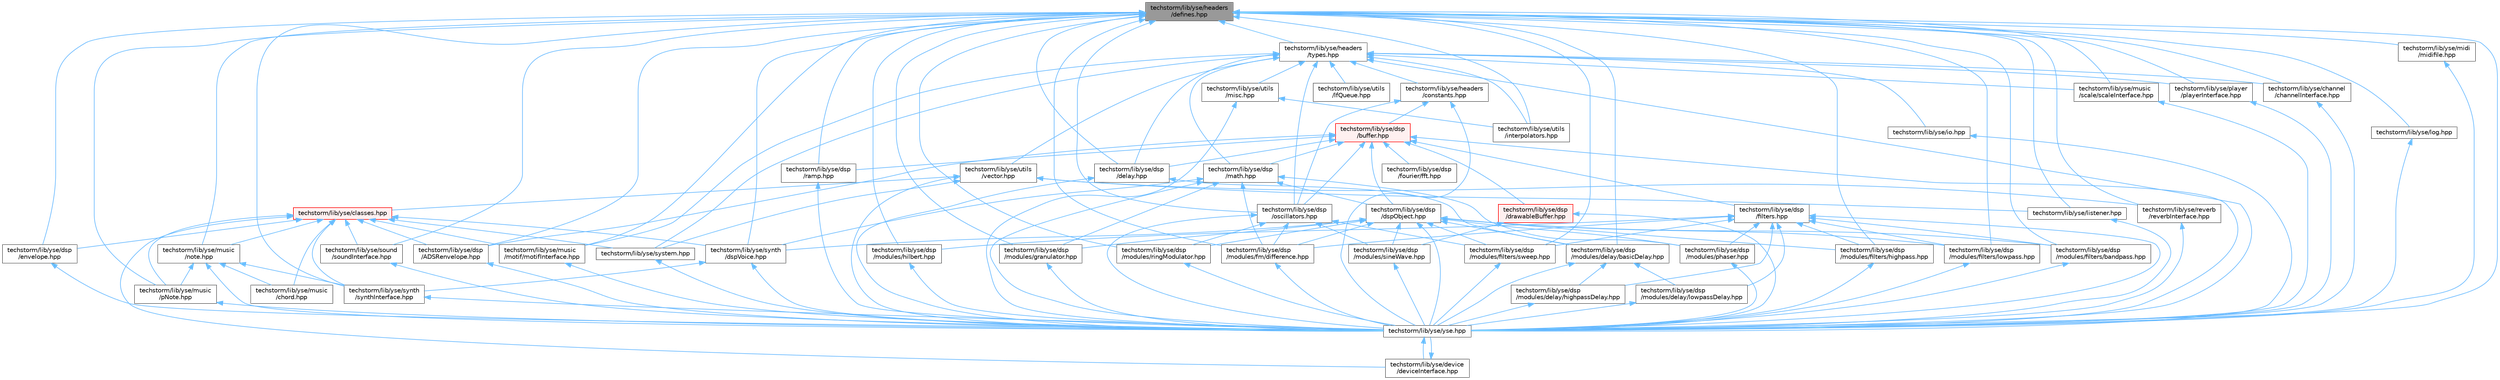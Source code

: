 digraph "techstorm/lib/yse/headers/defines.hpp"
{
 // LATEX_PDF_SIZE
  bgcolor="transparent";
  edge [fontname=Helvetica,fontsize=10,labelfontname=Helvetica,labelfontsize=10];
  node [fontname=Helvetica,fontsize=10,shape=box,height=0.2,width=0.4];
  Node1 [id="Node000001",label="techstorm/lib/yse/headers\l/defines.hpp",height=0.2,width=0.4,color="gray40", fillcolor="grey60", style="filled", fontcolor="black",tooltip=" "];
  Node1 -> Node2 [id="edge1_Node000001_Node000002",dir="back",color="steelblue1",style="solid",tooltip=" "];
  Node2 [id="Node000002",label="techstorm/lib/yse/channel\l/channelInterface.hpp",height=0.2,width=0.4,color="grey40", fillcolor="white", style="filled",URL="$channel_interface_8hpp.html",tooltip=" "];
  Node2 -> Node3 [id="edge2_Node000002_Node000003",dir="back",color="steelblue1",style="solid",tooltip=" "];
  Node3 [id="Node000003",label="techstorm/lib/yse/yse.hpp",height=0.2,width=0.4,color="grey40", fillcolor="white", style="filled",URL="$yse_8hpp.html",tooltip=" "];
  Node3 -> Node4 [id="edge3_Node000003_Node000004",dir="back",color="steelblue1",style="solid",tooltip=" "];
  Node4 [id="Node000004",label="techstorm/lib/yse/device\l/deviceInterface.hpp",height=0.2,width=0.4,color="grey40", fillcolor="white", style="filled",URL="$device_interface_8hpp.html",tooltip=" "];
  Node4 -> Node3 [id="edge4_Node000004_Node000003",dir="back",color="steelblue1",style="solid",tooltip=" "];
  Node1 -> Node5 [id="edge5_Node000001_Node000005",dir="back",color="steelblue1",style="solid",tooltip=" "];
  Node5 [id="Node000005",label="techstorm/lib/yse/dsp\l/ADSRenvelope.hpp",height=0.2,width=0.4,color="grey40", fillcolor="white", style="filled",URL="$_a_d_s_renvelope_8hpp.html",tooltip=" "];
  Node5 -> Node3 [id="edge6_Node000005_Node000003",dir="back",color="steelblue1",style="solid",tooltip=" "];
  Node1 -> Node6 [id="edge7_Node000001_Node000006",dir="back",color="steelblue1",style="solid",tooltip=" "];
  Node6 [id="Node000006",label="techstorm/lib/yse/dsp\l/delay.hpp",height=0.2,width=0.4,color="grey40", fillcolor="white", style="filled",URL="$delay_8hpp.html",tooltip=" "];
  Node6 -> Node7 [id="edge8_Node000006_Node000007",dir="back",color="steelblue1",style="solid",tooltip=" "];
  Node7 [id="Node000007",label="techstorm/lib/yse/dsp\l/modules/delay/basicDelay.hpp",height=0.2,width=0.4,color="grey40", fillcolor="white", style="filled",URL="$basic_delay_8hpp.html",tooltip=" "];
  Node7 -> Node8 [id="edge9_Node000007_Node000008",dir="back",color="steelblue1",style="solid",tooltip=" "];
  Node8 [id="Node000008",label="techstorm/lib/yse/dsp\l/modules/delay/highpassDelay.hpp",height=0.2,width=0.4,color="grey40", fillcolor="white", style="filled",URL="$highpass_delay_8hpp.html",tooltip=" "];
  Node8 -> Node3 [id="edge10_Node000008_Node000003",dir="back",color="steelblue1",style="solid",tooltip=" "];
  Node7 -> Node9 [id="edge11_Node000007_Node000009",dir="back",color="steelblue1",style="solid",tooltip=" "];
  Node9 [id="Node000009",label="techstorm/lib/yse/dsp\l/modules/delay/lowpassDelay.hpp",height=0.2,width=0.4,color="grey40", fillcolor="white", style="filled",URL="$lowpass_delay_8hpp.html",tooltip=" "];
  Node9 -> Node3 [id="edge12_Node000009_Node000003",dir="back",color="steelblue1",style="solid",tooltip=" "];
  Node7 -> Node3 [id="edge13_Node000007_Node000003",dir="back",color="steelblue1",style="solid",tooltip=" "];
  Node6 -> Node3 [id="edge14_Node000006_Node000003",dir="back",color="steelblue1",style="solid",tooltip=" "];
  Node1 -> Node10 [id="edge15_Node000001_Node000010",dir="back",color="steelblue1",style="solid",tooltip=" "];
  Node10 [id="Node000010",label="techstorm/lib/yse/dsp\l/envelope.hpp",height=0.2,width=0.4,color="grey40", fillcolor="white", style="filled",URL="$envelope_8hpp.html",tooltip=" "];
  Node10 -> Node3 [id="edge16_Node000010_Node000003",dir="back",color="steelblue1",style="solid",tooltip=" "];
  Node1 -> Node7 [id="edge17_Node000001_Node000007",dir="back",color="steelblue1",style="solid",tooltip=" "];
  Node1 -> Node11 [id="edge18_Node000001_Node000011",dir="back",color="steelblue1",style="solid",tooltip=" "];
  Node11 [id="Node000011",label="techstorm/lib/yse/dsp\l/modules/filters/bandpass.hpp",height=0.2,width=0.4,color="grey40", fillcolor="white", style="filled",URL="$bandpass_8hpp.html",tooltip=" "];
  Node11 -> Node3 [id="edge19_Node000011_Node000003",dir="back",color="steelblue1",style="solid",tooltip=" "];
  Node1 -> Node12 [id="edge20_Node000001_Node000012",dir="back",color="steelblue1",style="solid",tooltip=" "];
  Node12 [id="Node000012",label="techstorm/lib/yse/dsp\l/modules/filters/highpass.hpp",height=0.2,width=0.4,color="grey40", fillcolor="white", style="filled",URL="$highpass_8hpp.html",tooltip=" "];
  Node12 -> Node3 [id="edge21_Node000012_Node000003",dir="back",color="steelblue1",style="solid",tooltip=" "];
  Node1 -> Node13 [id="edge22_Node000001_Node000013",dir="back",color="steelblue1",style="solid",tooltip=" "];
  Node13 [id="Node000013",label="techstorm/lib/yse/dsp\l/modules/filters/lowpass.hpp",height=0.2,width=0.4,color="grey40", fillcolor="white", style="filled",URL="$lowpass_8hpp.html",tooltip=" "];
  Node13 -> Node3 [id="edge23_Node000013_Node000003",dir="back",color="steelblue1",style="solid",tooltip=" "];
  Node1 -> Node14 [id="edge24_Node000001_Node000014",dir="back",color="steelblue1",style="solid",tooltip=" "];
  Node14 [id="Node000014",label="techstorm/lib/yse/dsp\l/modules/filters/sweep.hpp",height=0.2,width=0.4,color="grey40", fillcolor="white", style="filled",URL="$sweep_8hpp.html",tooltip=" "];
  Node14 -> Node3 [id="edge25_Node000014_Node000003",dir="back",color="steelblue1",style="solid",tooltip=" "];
  Node1 -> Node15 [id="edge26_Node000001_Node000015",dir="back",color="steelblue1",style="solid",tooltip=" "];
  Node15 [id="Node000015",label="techstorm/lib/yse/dsp\l/modules/fm/difference.hpp",height=0.2,width=0.4,color="grey40", fillcolor="white", style="filled",URL="$difference_8hpp.html",tooltip=" "];
  Node15 -> Node3 [id="edge27_Node000015_Node000003",dir="back",color="steelblue1",style="solid",tooltip=" "];
  Node1 -> Node16 [id="edge28_Node000001_Node000016",dir="back",color="steelblue1",style="solid",tooltip=" "];
  Node16 [id="Node000016",label="techstorm/lib/yse/dsp\l/modules/granulator.hpp",height=0.2,width=0.4,color="grey40", fillcolor="white", style="filled",URL="$granulator_8hpp.html",tooltip=" "];
  Node16 -> Node3 [id="edge29_Node000016_Node000003",dir="back",color="steelblue1",style="solid",tooltip=" "];
  Node1 -> Node17 [id="edge30_Node000001_Node000017",dir="back",color="steelblue1",style="solid",tooltip=" "];
  Node17 [id="Node000017",label="techstorm/lib/yse/dsp\l/modules/hilbert.hpp",height=0.2,width=0.4,color="grey40", fillcolor="white", style="filled",URL="$hilbert_8hpp.html",tooltip=" "];
  Node17 -> Node3 [id="edge31_Node000017_Node000003",dir="back",color="steelblue1",style="solid",tooltip=" "];
  Node1 -> Node18 [id="edge32_Node000001_Node000018",dir="back",color="steelblue1",style="solid",tooltip=" "];
  Node18 [id="Node000018",label="techstorm/lib/yse/dsp\l/modules/ringModulator.hpp",height=0.2,width=0.4,color="grey40", fillcolor="white", style="filled",URL="$ring_modulator_8hpp.html",tooltip=" "];
  Node18 -> Node3 [id="edge33_Node000018_Node000003",dir="back",color="steelblue1",style="solid",tooltip=" "];
  Node1 -> Node19 [id="edge34_Node000001_Node000019",dir="back",color="steelblue1",style="solid",tooltip=" "];
  Node19 [id="Node000019",label="techstorm/lib/yse/dsp\l/oscillators.hpp",height=0.2,width=0.4,color="grey40", fillcolor="white", style="filled",URL="$oscillators_8hpp.html",tooltip=" "];
  Node19 -> Node14 [id="edge35_Node000019_Node000014",dir="back",color="steelblue1",style="solid",tooltip=" "];
  Node19 -> Node15 [id="edge36_Node000019_Node000015",dir="back",color="steelblue1",style="solid",tooltip=" "];
  Node19 -> Node18 [id="edge37_Node000019_Node000018",dir="back",color="steelblue1",style="solid",tooltip=" "];
  Node19 -> Node20 [id="edge38_Node000019_Node000020",dir="back",color="steelblue1",style="solid",tooltip=" "];
  Node20 [id="Node000020",label="techstorm/lib/yse/dsp\l/modules/sineWave.hpp",height=0.2,width=0.4,color="grey40", fillcolor="white", style="filled",URL="$sine_wave_8hpp.html",tooltip=" "];
  Node20 -> Node3 [id="edge39_Node000020_Node000003",dir="back",color="steelblue1",style="solid",tooltip=" "];
  Node19 -> Node3 [id="edge40_Node000019_Node000003",dir="back",color="steelblue1",style="solid",tooltip=" "];
  Node1 -> Node21 [id="edge41_Node000001_Node000021",dir="back",color="steelblue1",style="solid",tooltip=" "];
  Node21 [id="Node000021",label="techstorm/lib/yse/dsp\l/ramp.hpp",height=0.2,width=0.4,color="grey40", fillcolor="white", style="filled",URL="$ramp_8hpp.html",tooltip=" "];
  Node21 -> Node3 [id="edge42_Node000021_Node000003",dir="back",color="steelblue1",style="solid",tooltip=" "];
  Node1 -> Node22 [id="edge43_Node000001_Node000022",dir="back",color="steelblue1",style="solid",tooltip=" "];
  Node22 [id="Node000022",label="techstorm/lib/yse/headers\l/types.hpp",height=0.2,width=0.4,color="grey40", fillcolor="white", style="filled",URL="$types_8hpp.html",tooltip=" "];
  Node22 -> Node2 [id="edge44_Node000022_Node000002",dir="back",color="steelblue1",style="solid",tooltip=" "];
  Node22 -> Node6 [id="edge45_Node000022_Node000006",dir="back",color="steelblue1",style="solid",tooltip=" "];
  Node22 -> Node23 [id="edge46_Node000022_Node000023",dir="back",color="steelblue1",style="solid",tooltip=" "];
  Node23 [id="Node000023",label="techstorm/lib/yse/dsp\l/math.hpp",height=0.2,width=0.4,color="grey40", fillcolor="white", style="filled",URL="$math_8hpp.html",tooltip=" "];
  Node23 -> Node24 [id="edge47_Node000023_Node000024",dir="back",color="steelblue1",style="solid",tooltip=" "];
  Node24 [id="Node000024",label="techstorm/lib/yse/dsp\l/dspObject.hpp",height=0.2,width=0.4,color="grey40", fillcolor="white", style="filled",URL="$dsp_object_8hpp.html",tooltip=" "];
  Node24 -> Node7 [id="edge48_Node000024_Node000007",dir="back",color="steelblue1",style="solid",tooltip=" "];
  Node24 -> Node11 [id="edge49_Node000024_Node000011",dir="back",color="steelblue1",style="solid",tooltip=" "];
  Node24 -> Node12 [id="edge50_Node000024_Node000012",dir="back",color="steelblue1",style="solid",tooltip=" "];
  Node24 -> Node13 [id="edge51_Node000024_Node000013",dir="back",color="steelblue1",style="solid",tooltip=" "];
  Node24 -> Node14 [id="edge52_Node000024_Node000014",dir="back",color="steelblue1",style="solid",tooltip=" "];
  Node24 -> Node15 [id="edge53_Node000024_Node000015",dir="back",color="steelblue1",style="solid",tooltip=" "];
  Node24 -> Node16 [id="edge54_Node000024_Node000016",dir="back",color="steelblue1",style="solid",tooltip=" "];
  Node24 -> Node25 [id="edge55_Node000024_Node000025",dir="back",color="steelblue1",style="solid",tooltip=" "];
  Node25 [id="Node000025",label="techstorm/lib/yse/dsp\l/modules/phaser.hpp",height=0.2,width=0.4,color="grey40", fillcolor="white", style="filled",URL="$phaser_8hpp.html",tooltip=" "];
  Node25 -> Node3 [id="edge56_Node000025_Node000003",dir="back",color="steelblue1",style="solid",tooltip=" "];
  Node24 -> Node18 [id="edge57_Node000024_Node000018",dir="back",color="steelblue1",style="solid",tooltip=" "];
  Node24 -> Node20 [id="edge58_Node000024_Node000020",dir="back",color="steelblue1",style="solid",tooltip=" "];
  Node24 -> Node26 [id="edge59_Node000024_Node000026",dir="back",color="steelblue1",style="solid",tooltip=" "];
  Node26 [id="Node000026",label="techstorm/lib/yse/synth\l/dspVoice.hpp",height=0.2,width=0.4,color="grey40", fillcolor="white", style="filled",URL="$dsp_voice_8hpp.html",tooltip=" "];
  Node26 -> Node27 [id="edge60_Node000026_Node000027",dir="back",color="steelblue1",style="solid",tooltip=" "];
  Node27 [id="Node000027",label="techstorm/lib/yse/synth\l/synthInterface.hpp",height=0.2,width=0.4,color="grey40", fillcolor="white", style="filled",URL="$synth_interface_8hpp.html",tooltip=" "];
  Node27 -> Node3 [id="edge61_Node000027_Node000003",dir="back",color="steelblue1",style="solid",tooltip=" "];
  Node26 -> Node3 [id="edge62_Node000026_Node000003",dir="back",color="steelblue1",style="solid",tooltip=" "];
  Node24 -> Node3 [id="edge63_Node000024_Node000003",dir="back",color="steelblue1",style="solid",tooltip=" "];
  Node23 -> Node15 [id="edge64_Node000023_Node000015",dir="back",color="steelblue1",style="solid",tooltip=" "];
  Node23 -> Node16 [id="edge65_Node000023_Node000016",dir="back",color="steelblue1",style="solid",tooltip=" "];
  Node23 -> Node25 [id="edge66_Node000023_Node000025",dir="back",color="steelblue1",style="solid",tooltip=" "];
  Node23 -> Node26 [id="edge67_Node000023_Node000026",dir="back",color="steelblue1",style="solid",tooltip=" "];
  Node23 -> Node3 [id="edge68_Node000023_Node000003",dir="back",color="steelblue1",style="solid",tooltip=" "];
  Node22 -> Node19 [id="edge69_Node000022_Node000019",dir="back",color="steelblue1",style="solid",tooltip=" "];
  Node22 -> Node28 [id="edge70_Node000022_Node000028",dir="back",color="steelblue1",style="solid",tooltip=" "];
  Node28 [id="Node000028",label="techstorm/lib/yse/headers\l/constants.hpp",height=0.2,width=0.4,color="grey40", fillcolor="white", style="filled",URL="$constants_8hpp.html",tooltip=" "];
  Node28 -> Node29 [id="edge71_Node000028_Node000029",dir="back",color="steelblue1",style="solid",tooltip=" "];
  Node29 [id="Node000029",label="techstorm/lib/yse/dsp\l/buffer.hpp",height=0.2,width=0.4,color="red", fillcolor="#FFF0F0", style="filled",URL="$buffer_8hpp.html",tooltip=" "];
  Node29 -> Node5 [id="edge72_Node000029_Node000005",dir="back",color="steelblue1",style="solid",tooltip=" "];
  Node29 -> Node6 [id="edge73_Node000029_Node000006",dir="back",color="steelblue1",style="solid",tooltip=" "];
  Node29 -> Node30 [id="edge74_Node000029_Node000030",dir="back",color="steelblue1",style="solid",tooltip=" "];
  Node30 [id="Node000030",label="techstorm/lib/yse/dsp\l/drawableBuffer.hpp",height=0.2,width=0.4,color="red", fillcolor="#FFF0F0", style="filled",URL="$drawable_buffer_8hpp.html",tooltip=" "];
  Node30 -> Node20 [id="edge75_Node000030_Node000020",dir="back",color="steelblue1",style="solid",tooltip=" "];
  Node30 -> Node3 [id="edge76_Node000030_Node000003",dir="back",color="steelblue1",style="solid",tooltip=" "];
  Node29 -> Node24 [id="edge77_Node000029_Node000024",dir="back",color="steelblue1",style="solid",tooltip=" "];
  Node29 -> Node34 [id="edge78_Node000029_Node000034",dir="back",color="steelblue1",style="solid",tooltip=" "];
  Node34 [id="Node000034",label="techstorm/lib/yse/dsp\l/filters.hpp",height=0.2,width=0.4,color="grey40", fillcolor="white", style="filled",URL="$filters_8hpp.html",tooltip=" "];
  Node34 -> Node8 [id="edge79_Node000034_Node000008",dir="back",color="steelblue1",style="solid",tooltip=" "];
  Node34 -> Node9 [id="edge80_Node000034_Node000009",dir="back",color="steelblue1",style="solid",tooltip=" "];
  Node34 -> Node11 [id="edge81_Node000034_Node000011",dir="back",color="steelblue1",style="solid",tooltip=" "];
  Node34 -> Node12 [id="edge82_Node000034_Node000012",dir="back",color="steelblue1",style="solid",tooltip=" "];
  Node34 -> Node13 [id="edge83_Node000034_Node000013",dir="back",color="steelblue1",style="solid",tooltip=" "];
  Node34 -> Node14 [id="edge84_Node000034_Node000014",dir="back",color="steelblue1",style="solid",tooltip=" "];
  Node34 -> Node15 [id="edge85_Node000034_Node000015",dir="back",color="steelblue1",style="solid",tooltip=" "];
  Node34 -> Node17 [id="edge86_Node000034_Node000017",dir="back",color="steelblue1",style="solid",tooltip=" "];
  Node34 -> Node25 [id="edge87_Node000034_Node000025",dir="back",color="steelblue1",style="solid",tooltip=" "];
  Node34 -> Node3 [id="edge88_Node000034_Node000003",dir="back",color="steelblue1",style="solid",tooltip=" "];
  Node29 -> Node35 [id="edge89_Node000029_Node000035",dir="back",color="steelblue1",style="solid",tooltip=" "];
  Node35 [id="Node000035",label="techstorm/lib/yse/dsp\l/fourier/fft.hpp",height=0.2,width=0.4,color="grey40", fillcolor="white", style="filled",URL="$fft_8hpp.html",tooltip=" "];
  Node29 -> Node23 [id="edge90_Node000029_Node000023",dir="back",color="steelblue1",style="solid",tooltip=" "];
  Node29 -> Node19 [id="edge91_Node000029_Node000019",dir="back",color="steelblue1",style="solid",tooltip=" "];
  Node29 -> Node21 [id="edge92_Node000029_Node000021",dir="back",color="steelblue1",style="solid",tooltip=" "];
  Node29 -> Node3 [id="edge93_Node000029_Node000003",dir="back",color="steelblue1",style="solid",tooltip=" "];
  Node28 -> Node19 [id="edge94_Node000028_Node000019",dir="back",color="steelblue1",style="solid",tooltip=" "];
  Node28 -> Node3 [id="edge95_Node000028_Node000003",dir="back",color="steelblue1",style="solid",tooltip=" "];
  Node22 -> Node39 [id="edge96_Node000022_Node000039",dir="back",color="steelblue1",style="solid",tooltip=" "];
  Node39 [id="Node000039",label="techstorm/lib/yse/io.hpp",height=0.2,width=0.4,color="grey40", fillcolor="white", style="filled",URL="$io_8hpp.html",tooltip=" "];
  Node39 -> Node3 [id="edge97_Node000039_Node000003",dir="back",color="steelblue1",style="solid",tooltip=" "];
  Node22 -> Node40 [id="edge98_Node000022_Node000040",dir="back",color="steelblue1",style="solid",tooltip=" "];
  Node40 [id="Node000040",label="techstorm/lib/yse/music\l/motif/motifInterface.hpp",height=0.2,width=0.4,color="grey40", fillcolor="white", style="filled",URL="$motif_interface_8hpp.html",tooltip=" "];
  Node40 -> Node3 [id="edge99_Node000040_Node000003",dir="back",color="steelblue1",style="solid",tooltip=" "];
  Node22 -> Node41 [id="edge100_Node000022_Node000041",dir="back",color="steelblue1",style="solid",tooltip=" "];
  Node41 [id="Node000041",label="techstorm/lib/yse/music\l/scale/scaleInterface.hpp",height=0.2,width=0.4,color="grey40", fillcolor="white", style="filled",URL="$scale_interface_8hpp.html",tooltip=" "];
  Node41 -> Node3 [id="edge101_Node000041_Node000003",dir="back",color="steelblue1",style="solid",tooltip=" "];
  Node22 -> Node42 [id="edge102_Node000022_Node000042",dir="back",color="steelblue1",style="solid",tooltip=" "];
  Node42 [id="Node000042",label="techstorm/lib/yse/player\l/playerInterface.hpp",height=0.2,width=0.4,color="grey40", fillcolor="white", style="filled",URL="$player_interface_8hpp.html",tooltip=" "];
  Node42 -> Node3 [id="edge103_Node000042_Node000003",dir="back",color="steelblue1",style="solid",tooltip=" "];
  Node22 -> Node43 [id="edge104_Node000022_Node000043",dir="back",color="steelblue1",style="solid",tooltip=" "];
  Node43 [id="Node000043",label="techstorm/lib/yse/system.hpp",height=0.2,width=0.4,color="grey40", fillcolor="white", style="filled",URL="$system_8hpp.html",tooltip=" "];
  Node43 -> Node3 [id="edge105_Node000043_Node000003",dir="back",color="steelblue1",style="solid",tooltip=" "];
  Node22 -> Node44 [id="edge106_Node000022_Node000044",dir="back",color="steelblue1",style="solid",tooltip=" "];
  Node44 [id="Node000044",label="techstorm/lib/yse/utils\l/interpolators.hpp",height=0.2,width=0.4,color="grey40", fillcolor="white", style="filled",URL="$interpolators_8hpp.html",tooltip=" "];
  Node22 -> Node45 [id="edge107_Node000022_Node000045",dir="back",color="steelblue1",style="solid",tooltip=" "];
  Node45 [id="Node000045",label="techstorm/lib/yse/utils\l/lfQueue.hpp",height=0.2,width=0.4,color="grey40", fillcolor="white", style="filled",URL="$lf_queue_8hpp.html",tooltip=" "];
  Node22 -> Node46 [id="edge108_Node000022_Node000046",dir="back",color="steelblue1",style="solid",tooltip=" "];
  Node46 [id="Node000046",label="techstorm/lib/yse/utils\l/misc.hpp",height=0.2,width=0.4,color="grey40", fillcolor="white", style="filled",URL="$misc_8hpp.html",tooltip=" "];
  Node46 -> Node44 [id="edge109_Node000046_Node000044",dir="back",color="steelblue1",style="solid",tooltip=" "];
  Node46 -> Node3 [id="edge110_Node000046_Node000003",dir="back",color="steelblue1",style="solid",tooltip=" "];
  Node22 -> Node47 [id="edge111_Node000022_Node000047",dir="back",color="steelblue1",style="solid",tooltip=" "];
  Node47 [id="Node000047",label="techstorm/lib/yse/utils\l/vector.hpp",height=0.2,width=0.4,color="grey40", fillcolor="white", style="filled",URL="$vector_8hpp.html",tooltip=" "];
  Node47 -> Node48 [id="edge112_Node000047_Node000048",dir="back",color="steelblue1",style="solid",tooltip=" "];
  Node48 [id="Node000048",label="techstorm/lib/yse/classes.hpp",height=0.2,width=0.4,color="red", fillcolor="#FFF0F0", style="filled",URL="$classes_8hpp.html",tooltip=" "];
  Node48 -> Node4 [id="edge113_Node000048_Node000004",dir="back",color="steelblue1",style="solid",tooltip=" "];
  Node48 -> Node5 [id="edge114_Node000048_Node000005",dir="back",color="steelblue1",style="solid",tooltip=" "];
  Node48 -> Node10 [id="edge115_Node000048_Node000010",dir="back",color="steelblue1",style="solid",tooltip=" "];
  Node48 -> Node50 [id="edge116_Node000048_Node000050",dir="back",color="steelblue1",style="solid",tooltip=" "];
  Node50 [id="Node000050",label="techstorm/lib/yse/music\l/chord.hpp",height=0.2,width=0.4,color="grey40", fillcolor="white", style="filled",URL="$chord_8hpp.html",tooltip=" "];
  Node48 -> Node40 [id="edge117_Node000048_Node000040",dir="back",color="steelblue1",style="solid",tooltip=" "];
  Node48 -> Node51 [id="edge118_Node000048_Node000051",dir="back",color="steelblue1",style="solid",tooltip=" "];
  Node51 [id="Node000051",label="techstorm/lib/yse/music\l/note.hpp",height=0.2,width=0.4,color="grey40", fillcolor="white", style="filled",URL="$note_8hpp.html",tooltip=" "];
  Node51 -> Node50 [id="edge119_Node000051_Node000050",dir="back",color="steelblue1",style="solid",tooltip=" "];
  Node51 -> Node52 [id="edge120_Node000051_Node000052",dir="back",color="steelblue1",style="solid",tooltip=" "];
  Node52 [id="Node000052",label="techstorm/lib/yse/music\l/pNote.hpp",height=0.2,width=0.4,color="grey40", fillcolor="white", style="filled",URL="$p_note_8hpp.html",tooltip=" "];
  Node52 -> Node3 [id="edge121_Node000052_Node000003",dir="back",color="steelblue1",style="solid",tooltip=" "];
  Node51 -> Node27 [id="edge122_Node000051_Node000027",dir="back",color="steelblue1",style="solid",tooltip=" "];
  Node51 -> Node3 [id="edge123_Node000051_Node000003",dir="back",color="steelblue1",style="solid",tooltip=" "];
  Node48 -> Node52 [id="edge124_Node000048_Node000052",dir="back",color="steelblue1",style="solid",tooltip=" "];
  Node48 -> Node53 [id="edge125_Node000048_Node000053",dir="back",color="steelblue1",style="solid",tooltip=" "];
  Node53 [id="Node000053",label="techstorm/lib/yse/sound\l/soundInterface.hpp",height=0.2,width=0.4,color="grey40", fillcolor="white", style="filled",URL="$sound_interface_8hpp.html",tooltip=" "];
  Node53 -> Node3 [id="edge126_Node000053_Node000003",dir="back",color="steelblue1",style="solid",tooltip=" "];
  Node48 -> Node26 [id="edge127_Node000048_Node000026",dir="back",color="steelblue1",style="solid",tooltip=" "];
  Node48 -> Node27 [id="edge128_Node000048_Node000027",dir="back",color="steelblue1",style="solid",tooltip=" "];
  Node48 -> Node43 [id="edge129_Node000048_Node000043",dir="back",color="steelblue1",style="solid",tooltip=" "];
  Node47 -> Node54 [id="edge130_Node000047_Node000054",dir="back",color="steelblue1",style="solid",tooltip=" "];
  Node54 [id="Node000054",label="techstorm/lib/yse/listener.hpp",height=0.2,width=0.4,color="grey40", fillcolor="white", style="filled",URL="$listener_8hpp.html",tooltip=" "];
  Node54 -> Node3 [id="edge131_Node000054_Node000003",dir="back",color="steelblue1",style="solid",tooltip=" "];
  Node47 -> Node55 [id="edge132_Node000047_Node000055",dir="back",color="steelblue1",style="solid",tooltip=" "];
  Node55 [id="Node000055",label="techstorm/lib/yse/reverb\l/reverbInterface.hpp",height=0.2,width=0.4,color="grey40", fillcolor="white", style="filled",URL="$reverb_interface_8hpp.html",tooltip=" "];
  Node55 -> Node3 [id="edge133_Node000055_Node000003",dir="back",color="steelblue1",style="solid",tooltip=" "];
  Node47 -> Node43 [id="edge134_Node000047_Node000043",dir="back",color="steelblue1",style="solid",tooltip=" "];
  Node47 -> Node3 [id="edge135_Node000047_Node000003",dir="back",color="steelblue1",style="solid",tooltip=" "];
  Node22 -> Node3 [id="edge136_Node000022_Node000003",dir="back",color="steelblue1",style="solid",tooltip=" "];
  Node1 -> Node54 [id="edge137_Node000001_Node000054",dir="back",color="steelblue1",style="solid",tooltip=" "];
  Node1 -> Node56 [id="edge138_Node000001_Node000056",dir="back",color="steelblue1",style="solid",tooltip=" "];
  Node56 [id="Node000056",label="techstorm/lib/yse/log.hpp",height=0.2,width=0.4,color="grey40", fillcolor="white", style="filled",URL="$log_8hpp.html",tooltip=" "];
  Node56 -> Node3 [id="edge139_Node000056_Node000003",dir="back",color="steelblue1",style="solid",tooltip=" "];
  Node1 -> Node57 [id="edge140_Node000001_Node000057",dir="back",color="steelblue1",style="solid",tooltip=" "];
  Node57 [id="Node000057",label="techstorm/lib/yse/midi\l/midifile.hpp",height=0.2,width=0.4,color="grey40", fillcolor="white", style="filled",URL="$midifile_8hpp.html",tooltip=" "];
  Node57 -> Node3 [id="edge141_Node000057_Node000003",dir="back",color="steelblue1",style="solid",tooltip=" "];
  Node1 -> Node40 [id="edge142_Node000001_Node000040",dir="back",color="steelblue1",style="solid",tooltip=" "];
  Node1 -> Node51 [id="edge143_Node000001_Node000051",dir="back",color="steelblue1",style="solid",tooltip=" "];
  Node1 -> Node52 [id="edge144_Node000001_Node000052",dir="back",color="steelblue1",style="solid",tooltip=" "];
  Node1 -> Node41 [id="edge145_Node000001_Node000041",dir="back",color="steelblue1",style="solid",tooltip=" "];
  Node1 -> Node42 [id="edge146_Node000001_Node000042",dir="back",color="steelblue1",style="solid",tooltip=" "];
  Node1 -> Node55 [id="edge147_Node000001_Node000055",dir="back",color="steelblue1",style="solid",tooltip=" "];
  Node1 -> Node53 [id="edge148_Node000001_Node000053",dir="back",color="steelblue1",style="solid",tooltip=" "];
  Node1 -> Node26 [id="edge149_Node000001_Node000026",dir="back",color="steelblue1",style="solid",tooltip=" "];
  Node1 -> Node27 [id="edge150_Node000001_Node000027",dir="back",color="steelblue1",style="solid",tooltip=" "];
  Node1 -> Node44 [id="edge151_Node000001_Node000044",dir="back",color="steelblue1",style="solid",tooltip=" "];
  Node1 -> Node3 [id="edge152_Node000001_Node000003",dir="back",color="steelblue1",style="solid",tooltip=" "];
}
